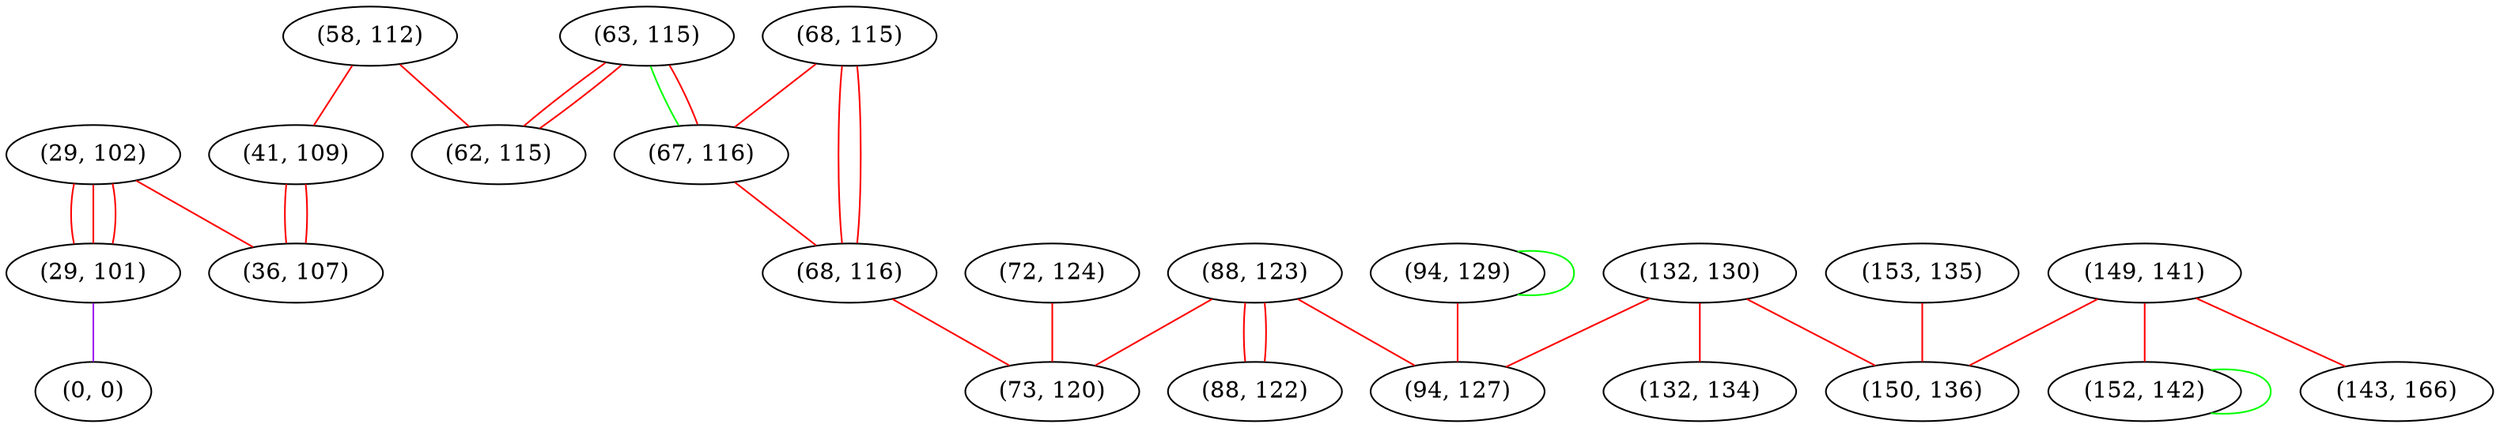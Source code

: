 graph "" {
"(29, 102)";
"(94, 129)";
"(68, 115)";
"(63, 115)";
"(88, 123)";
"(67, 116)";
"(58, 112)";
"(149, 141)";
"(41, 109)";
"(29, 101)";
"(152, 142)";
"(72, 124)";
"(62, 115)";
"(68, 116)";
"(0, 0)";
"(153, 135)";
"(143, 166)";
"(132, 130)";
"(73, 120)";
"(36, 107)";
"(132, 134)";
"(88, 122)";
"(94, 127)";
"(150, 136)";
"(29, 102)" -- "(29, 101)"  [color=red, key=0, weight=1];
"(29, 102)" -- "(29, 101)"  [color=red, key=1, weight=1];
"(29, 102)" -- "(29, 101)"  [color=red, key=2, weight=1];
"(29, 102)" -- "(36, 107)"  [color=red, key=0, weight=1];
"(94, 129)" -- "(94, 129)"  [color=green, key=0, weight=2];
"(94, 129)" -- "(94, 127)"  [color=red, key=0, weight=1];
"(68, 115)" -- "(68, 116)"  [color=red, key=0, weight=1];
"(68, 115)" -- "(68, 116)"  [color=red, key=1, weight=1];
"(68, 115)" -- "(67, 116)"  [color=red, key=0, weight=1];
"(63, 115)" -- "(62, 115)"  [color=red, key=0, weight=1];
"(63, 115)" -- "(62, 115)"  [color=red, key=1, weight=1];
"(63, 115)" -- "(67, 116)"  [color=green, key=0, weight=2];
"(63, 115)" -- "(67, 116)"  [color=red, key=1, weight=1];
"(88, 123)" -- "(73, 120)"  [color=red, key=0, weight=1];
"(88, 123)" -- "(94, 127)"  [color=red, key=0, weight=1];
"(88, 123)" -- "(88, 122)"  [color=red, key=0, weight=1];
"(88, 123)" -- "(88, 122)"  [color=red, key=1, weight=1];
"(67, 116)" -- "(68, 116)"  [color=red, key=0, weight=1];
"(58, 112)" -- "(62, 115)"  [color=red, key=0, weight=1];
"(58, 112)" -- "(41, 109)"  [color=red, key=0, weight=1];
"(149, 141)" -- "(152, 142)"  [color=red, key=0, weight=1];
"(149, 141)" -- "(143, 166)"  [color=red, key=0, weight=1];
"(149, 141)" -- "(150, 136)"  [color=red, key=0, weight=1];
"(41, 109)" -- "(36, 107)"  [color=red, key=0, weight=1];
"(41, 109)" -- "(36, 107)"  [color=red, key=1, weight=1];
"(29, 101)" -- "(0, 0)"  [color=purple, key=0, weight=4];
"(152, 142)" -- "(152, 142)"  [color=green, key=0, weight=2];
"(72, 124)" -- "(73, 120)"  [color=red, key=0, weight=1];
"(68, 116)" -- "(73, 120)"  [color=red, key=0, weight=1];
"(153, 135)" -- "(150, 136)"  [color=red, key=0, weight=1];
"(132, 130)" -- "(94, 127)"  [color=red, key=0, weight=1];
"(132, 130)" -- "(132, 134)"  [color=red, key=0, weight=1];
"(132, 130)" -- "(150, 136)"  [color=red, key=0, weight=1];
}

